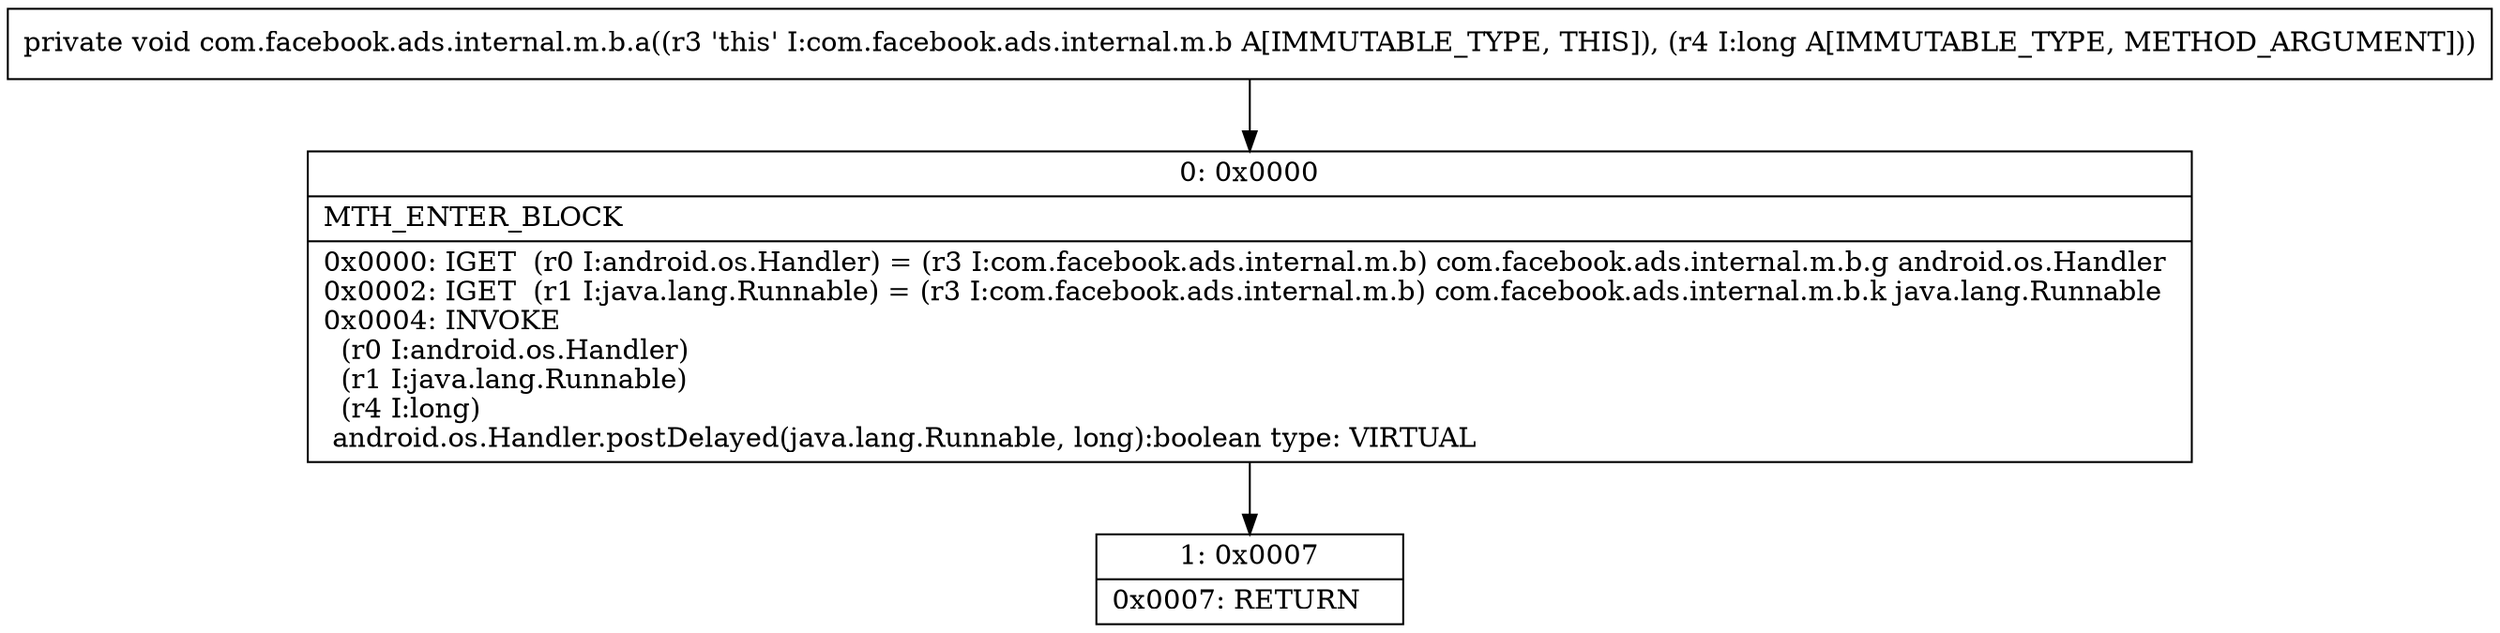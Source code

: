 digraph "CFG forcom.facebook.ads.internal.m.b.a(J)V" {
Node_0 [shape=record,label="{0\:\ 0x0000|MTH_ENTER_BLOCK\l|0x0000: IGET  (r0 I:android.os.Handler) = (r3 I:com.facebook.ads.internal.m.b) com.facebook.ads.internal.m.b.g android.os.Handler \l0x0002: IGET  (r1 I:java.lang.Runnable) = (r3 I:com.facebook.ads.internal.m.b) com.facebook.ads.internal.m.b.k java.lang.Runnable \l0x0004: INVOKE  \l  (r0 I:android.os.Handler)\l  (r1 I:java.lang.Runnable)\l  (r4 I:long)\l android.os.Handler.postDelayed(java.lang.Runnable, long):boolean type: VIRTUAL \l}"];
Node_1 [shape=record,label="{1\:\ 0x0007|0x0007: RETURN   \l}"];
MethodNode[shape=record,label="{private void com.facebook.ads.internal.m.b.a((r3 'this' I:com.facebook.ads.internal.m.b A[IMMUTABLE_TYPE, THIS]), (r4 I:long A[IMMUTABLE_TYPE, METHOD_ARGUMENT])) }"];
MethodNode -> Node_0;
Node_0 -> Node_1;
}

